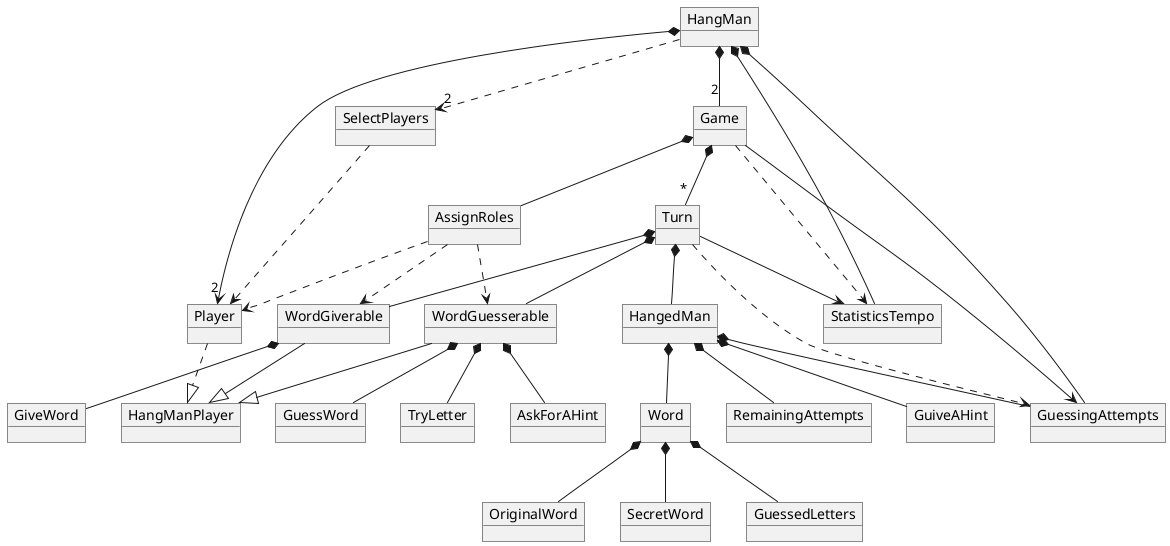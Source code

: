 @startuml VocabularyHangMan

object HangMan
object SelectPlayers
object Game
object Turn 
object HangedMan
object Word
object OriginalWord
object SecretWord
object Player
object WordGuesserable
object WordGiverable
object GiveWord
object GuessWord
object TryLetter
object AssignRoles
object StatisticsTempo
object GuessingAttempts
object AskForAHint
object RemainingAttempts
object GuiveAHint
object HangManPlayer
object GuessedLetters

HangMan *--"2" Game
HangMan ..>"2" SelectPlayers
HangMan *-->"2" Player
HangMan *-- StatisticsTempo
HangMan *-- GuessingAttempts

Game --> GuessingAttempts
Game *--"*" Turn
Game *-- AssignRoles
AssignRoles ..> Player
AssignRoles ..> WordGiverable
AssignRoles ..> WordGuesserable
Game ..> StatisticsTempo

Turn ..> GuessingAttempts
Turn *-- HangedMan
Turn *-- WordGiverable
Turn *-- WordGuesserable
Turn --> StatisticsTempo

SelectPlayers ..> Player
WordGiverable --|> HangManPlayer
WordGuesserable --|> HangManPlayer
Player ..|> HangManPlayer
WordGiverable *-- GiveWord
WordGuesserable *-- GuessWord
WordGuesserable *-- TryLetter
WordGuesserable *-- AskForAHint

HangedMan *-- Word
HangedMan *-- GuessingAttempts
HangedMan *-- RemainingAttempts
HangedMan *-- GuiveAHint

Word *-- OriginalWord
Word *-- SecretWord
Word *-- GuessedLetters

@enduml